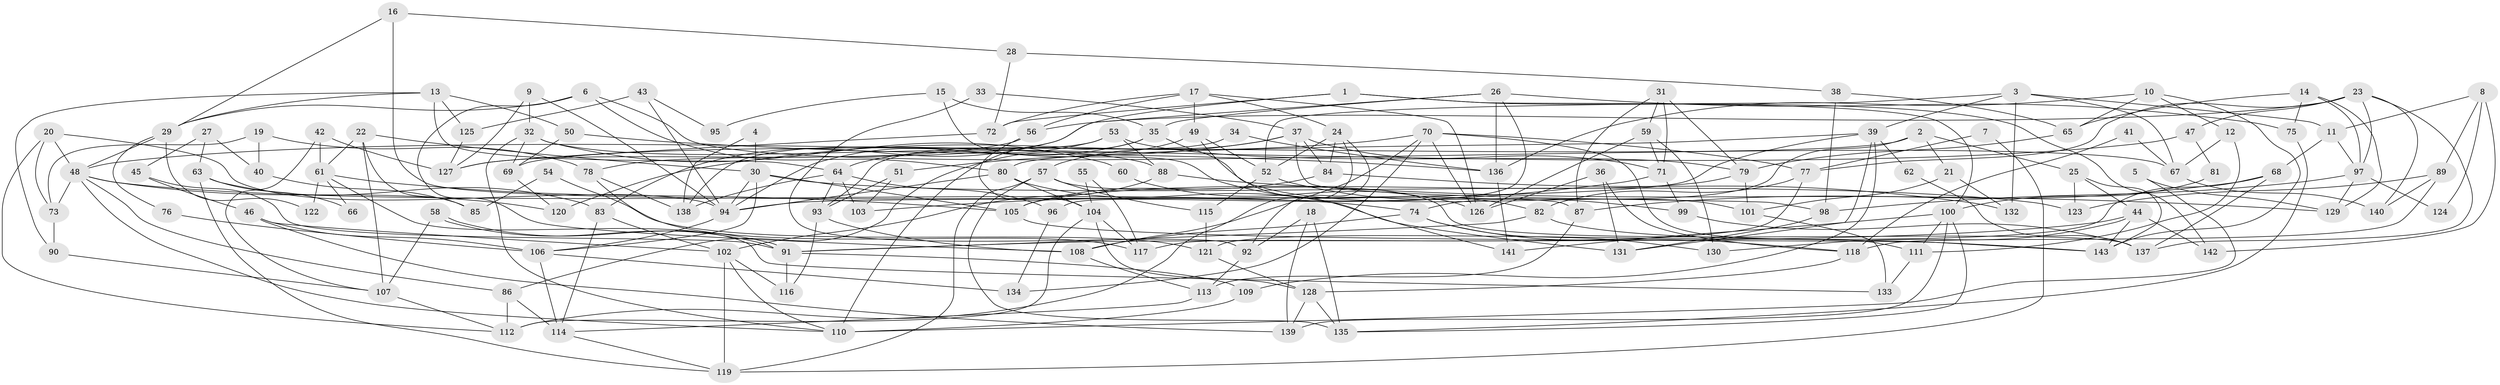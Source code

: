 // coarse degree distribution, {5: 0.10638297872340426, 4: 0.1595744680851064, 8: 0.07446808510638298, 2: 0.10638297872340426, 3: 0.22340425531914893, 6: 0.19148936170212766, 9: 0.0425531914893617, 10: 0.02127659574468085, 7: 0.07446808510638298}
// Generated by graph-tools (version 1.1) at 2025/41/03/06/25 10:41:54]
// undirected, 143 vertices, 286 edges
graph export_dot {
graph [start="1"]
  node [color=gray90,style=filled];
  1;
  2;
  3;
  4;
  5;
  6;
  7;
  8;
  9;
  10;
  11;
  12;
  13;
  14;
  15;
  16;
  17;
  18;
  19;
  20;
  21;
  22;
  23;
  24;
  25;
  26;
  27;
  28;
  29;
  30;
  31;
  32;
  33;
  34;
  35;
  36;
  37;
  38;
  39;
  40;
  41;
  42;
  43;
  44;
  45;
  46;
  47;
  48;
  49;
  50;
  51;
  52;
  53;
  54;
  55;
  56;
  57;
  58;
  59;
  60;
  61;
  62;
  63;
  64;
  65;
  66;
  67;
  68;
  69;
  70;
  71;
  72;
  73;
  74;
  75;
  76;
  77;
  78;
  79;
  80;
  81;
  82;
  83;
  84;
  85;
  86;
  87;
  88;
  89;
  90;
  91;
  92;
  93;
  94;
  95;
  96;
  97;
  98;
  99;
  100;
  101;
  102;
  103;
  104;
  105;
  106;
  107;
  108;
  109;
  110;
  111;
  112;
  113;
  114;
  115;
  116;
  117;
  118;
  119;
  120;
  121;
  122;
  123;
  124;
  125;
  126;
  127;
  128;
  129;
  130;
  131;
  132;
  133;
  134;
  135;
  136;
  137;
  138;
  139;
  140;
  141;
  142;
  143;
  1 -- 72;
  1 -- 100;
  1 -- 83;
  1 -- 142;
  2 -- 69;
  2 -- 74;
  2 -- 21;
  2 -- 25;
  3 -- 52;
  3 -- 39;
  3 -- 11;
  3 -- 67;
  3 -- 132;
  4 -- 138;
  4 -- 30;
  5 -- 110;
  5 -- 129;
  6 -- 67;
  6 -- 80;
  6 -- 29;
  6 -- 108;
  7 -- 77;
  7 -- 119;
  8 -- 142;
  8 -- 89;
  8 -- 11;
  8 -- 124;
  9 -- 127;
  9 -- 94;
  9 -- 32;
  10 -- 65;
  10 -- 143;
  10 -- 12;
  10 -- 136;
  11 -- 68;
  11 -- 97;
  12 -- 67;
  12 -- 111;
  13 -- 29;
  13 -- 64;
  13 -- 50;
  13 -- 90;
  13 -- 125;
  14 -- 97;
  14 -- 65;
  14 -- 75;
  14 -- 129;
  15 -- 82;
  15 -- 35;
  15 -- 95;
  16 -- 87;
  16 -- 29;
  16 -- 28;
  17 -- 24;
  17 -- 49;
  17 -- 56;
  17 -- 72;
  17 -- 126;
  18 -- 139;
  18 -- 135;
  18 -- 92;
  19 -- 73;
  19 -- 78;
  19 -- 40;
  20 -- 73;
  20 -- 94;
  20 -- 48;
  20 -- 112;
  21 -- 101;
  21 -- 132;
  22 -- 30;
  22 -- 61;
  22 -- 85;
  22 -- 107;
  23 -- 97;
  23 -- 77;
  23 -- 47;
  23 -- 56;
  23 -- 137;
  23 -- 140;
  24 -- 92;
  24 -- 52;
  24 -- 84;
  24 -- 112;
  25 -- 44;
  25 -- 123;
  25 -- 143;
  26 -- 75;
  26 -- 96;
  26 -- 35;
  26 -- 78;
  26 -- 136;
  27 -- 45;
  27 -- 63;
  27 -- 40;
  28 -- 72;
  28 -- 38;
  29 -- 48;
  29 -- 76;
  29 -- 122;
  30 -- 94;
  30 -- 106;
  30 -- 105;
  30 -- 123;
  31 -- 79;
  31 -- 59;
  31 -- 71;
  31 -- 87;
  32 -- 110;
  32 -- 60;
  32 -- 69;
  32 -- 88;
  33 -- 92;
  33 -- 37;
  34 -- 136;
  34 -- 93;
  35 -- 110;
  35 -- 64;
  35 -- 101;
  36 -- 131;
  36 -- 118;
  36 -- 126;
  37 -- 57;
  37 -- 84;
  37 -- 51;
  37 -- 71;
  37 -- 98;
  38 -- 98;
  38 -- 65;
  39 -- 80;
  39 -- 131;
  39 -- 62;
  39 -- 94;
  39 -- 109;
  40 -- 85;
  41 -- 118;
  41 -- 67;
  42 -- 107;
  42 -- 61;
  42 -- 127;
  43 -- 94;
  43 -- 125;
  43 -- 95;
  44 -- 143;
  44 -- 91;
  44 -- 130;
  44 -- 142;
  45 -- 46;
  45 -- 91;
  46 -- 106;
  46 -- 102;
  46 -- 139;
  47 -- 48;
  47 -- 81;
  48 -- 120;
  48 -- 73;
  48 -- 74;
  48 -- 86;
  48 -- 110;
  49 -- 141;
  49 -- 86;
  49 -- 52;
  50 -- 136;
  50 -- 69;
  51 -- 103;
  51 -- 93;
  52 -- 99;
  52 -- 115;
  53 -- 138;
  53 -- 88;
  53 -- 79;
  53 -- 94;
  54 -- 121;
  54 -- 85;
  55 -- 104;
  55 -- 117;
  56 -- 104;
  56 -- 127;
  57 -- 119;
  57 -- 135;
  57 -- 115;
  57 -- 137;
  58 -- 91;
  58 -- 91;
  58 -- 107;
  59 -- 71;
  59 -- 126;
  59 -- 130;
  60 -- 126;
  61 -- 133;
  61 -- 105;
  61 -- 66;
  61 -- 122;
  62 -- 137;
  63 -- 83;
  63 -- 119;
  63 -- 66;
  64 -- 93;
  64 -- 96;
  64 -- 103;
  64 -- 138;
  65 -- 79;
  67 -- 140;
  68 -- 137;
  68 -- 87;
  68 -- 121;
  69 -- 120;
  70 -- 126;
  70 -- 108;
  70 -- 77;
  70 -- 111;
  70 -- 120;
  70 -- 134;
  71 -- 99;
  71 -- 103;
  72 -- 127;
  73 -- 90;
  74 -- 130;
  74 -- 108;
  74 -- 118;
  75 -- 135;
  76 -- 106;
  77 -- 82;
  77 -- 117;
  78 -- 117;
  78 -- 138;
  79 -- 105;
  79 -- 101;
  80 -- 104;
  80 -- 94;
  80 -- 131;
  81 -- 100;
  82 -- 91;
  82 -- 143;
  83 -- 114;
  83 -- 102;
  84 -- 132;
  84 -- 105;
  86 -- 112;
  86 -- 114;
  87 -- 113;
  88 -- 102;
  88 -- 129;
  89 -- 123;
  89 -- 118;
  89 -- 140;
  90 -- 107;
  91 -- 116;
  91 -- 109;
  92 -- 113;
  93 -- 108;
  93 -- 116;
  94 -- 106;
  96 -- 134;
  97 -- 129;
  97 -- 98;
  97 -- 124;
  98 -- 131;
  99 -- 137;
  100 -- 139;
  100 -- 111;
  100 -- 135;
  100 -- 141;
  101 -- 133;
  102 -- 110;
  102 -- 116;
  102 -- 119;
  104 -- 112;
  104 -- 117;
  104 -- 128;
  105 -- 143;
  106 -- 114;
  106 -- 134;
  107 -- 112;
  108 -- 113;
  109 -- 110;
  111 -- 133;
  113 -- 114;
  114 -- 119;
  115 -- 121;
  118 -- 128;
  121 -- 128;
  125 -- 127;
  128 -- 135;
  128 -- 139;
  136 -- 141;
}
